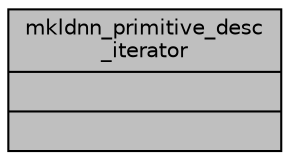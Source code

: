digraph "mkldnn_primitive_desc_iterator"
{
  edge [fontname="Helvetica",fontsize="10",labelfontname="Helvetica",labelfontsize="10"];
  node [fontname="Helvetica",fontsize="10",shape=record];
  Node1 [label="{mkldnn_primitive_desc\l_iterator\n||}",height=0.2,width=0.4,color="black", fillcolor="grey75", style="filled", fontcolor="black"];
}
